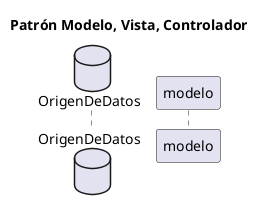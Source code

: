 @startuml DiagramaMVC
<style>
    root {
        FontColor #?black:white
    }
</style>

title Patrón Modelo, Vista, Controlador

database OrigenDeDatos
participant modelo

@enduml